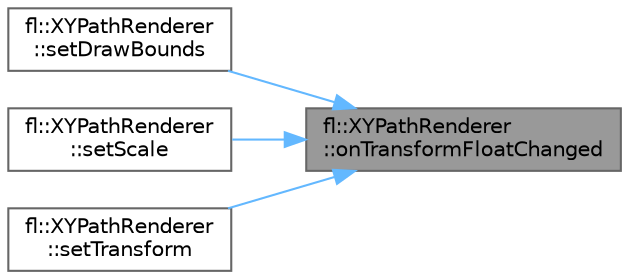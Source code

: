 digraph "fl::XYPathRenderer::onTransformFloatChanged"
{
 // INTERACTIVE_SVG=YES
 // LATEX_PDF_SIZE
  bgcolor="transparent";
  edge [fontname=Helvetica,fontsize=10,labelfontname=Helvetica,labelfontsize=10];
  node [fontname=Helvetica,fontsize=10,shape=box,height=0.2,width=0.4];
  rankdir="RL";
  Node1 [id="Node000001",label="fl::XYPathRenderer\l::onTransformFloatChanged",height=0.2,width=0.4,color="gray40", fillcolor="grey60", style="filled", fontcolor="black",tooltip=" "];
  Node1 -> Node2 [id="edge1_Node000001_Node000002",dir="back",color="steelblue1",style="solid",tooltip=" "];
  Node2 [id="Node000002",label="fl::XYPathRenderer\l::setDrawBounds",height=0.2,width=0.4,color="grey40", fillcolor="white", style="filled",URL="$d2/dbc/classfl_1_1_x_y_path_renderer_a6d6a54ba93b7fc01d6e23c47f6a68a84.html#a6d6a54ba93b7fc01d6e23c47f6a68a84",tooltip=" "];
  Node1 -> Node3 [id="edge2_Node000001_Node000003",dir="back",color="steelblue1",style="solid",tooltip=" "];
  Node3 [id="Node000003",label="fl::XYPathRenderer\l::setScale",height=0.2,width=0.4,color="grey40", fillcolor="white", style="filled",URL="$d2/dbc/classfl_1_1_x_y_path_renderer_a8a61c55f3e7844d4f2a80aa88ccd61de.html#a8a61c55f3e7844d4f2a80aa88ccd61de",tooltip=" "];
  Node1 -> Node4 [id="edge3_Node000001_Node000004",dir="back",color="steelblue1",style="solid",tooltip=" "];
  Node4 [id="Node000004",label="fl::XYPathRenderer\l::setTransform",height=0.2,width=0.4,color="grey40", fillcolor="white", style="filled",URL="$d2/dbc/classfl_1_1_x_y_path_renderer_a8c34bc5b8d9f26e3be471e6ccf689e2d.html#a8c34bc5b8d9f26e3be471e6ccf689e2d",tooltip=" "];
}
